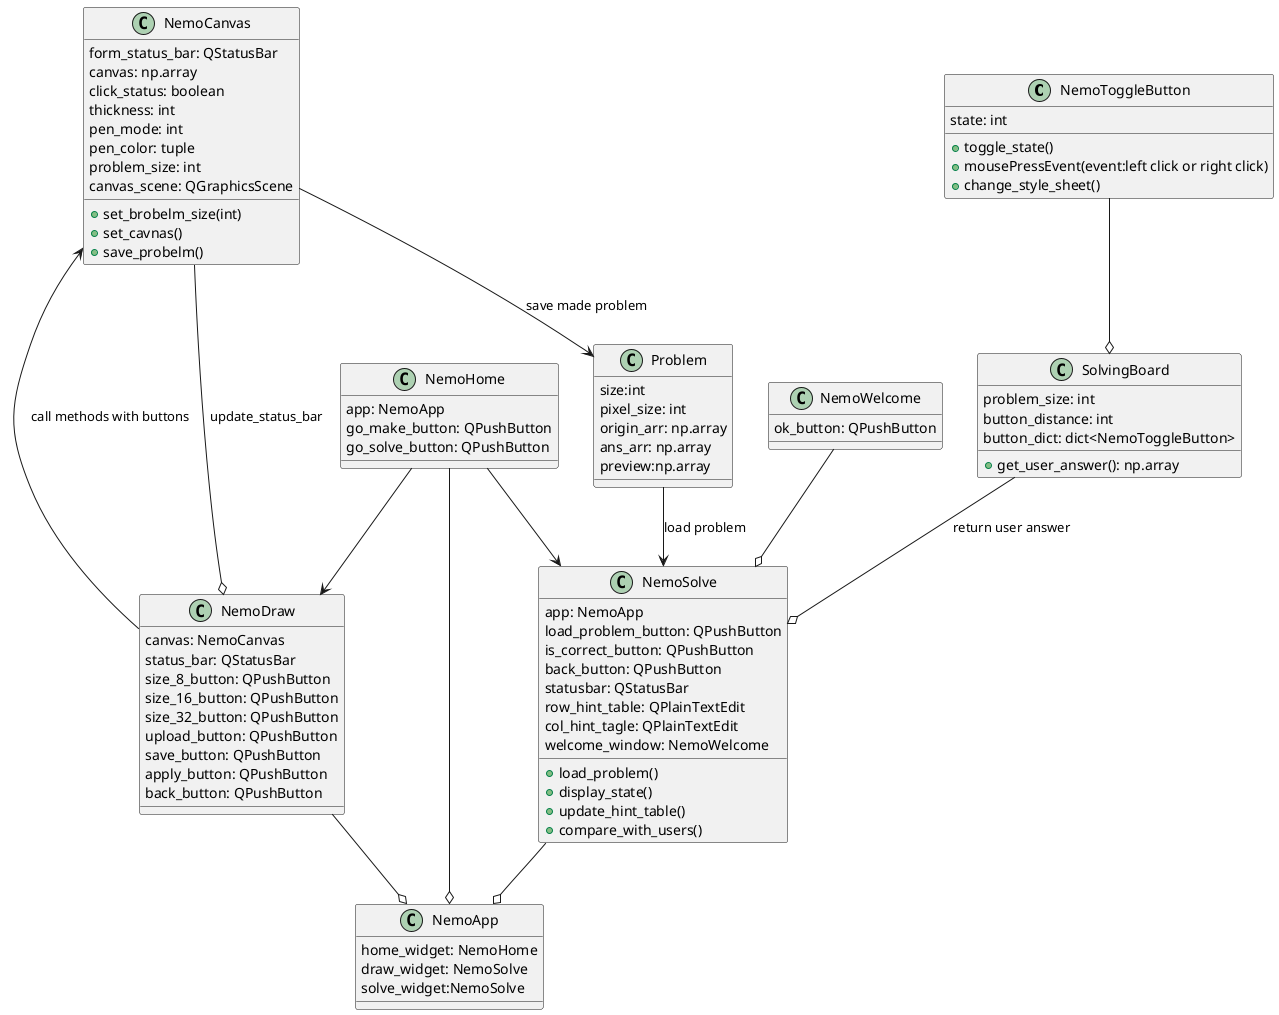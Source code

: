 @startuml
class NemoToggleButton{
    state: int 
    +toggle_state()
    +mousePressEvent(event:left click or right click)
    +change_style_sheet()
}

class SolvingBoard{
    problem_size: int 
    button_distance: int 
    button_dict: dict<NemoToggleButton>
    +get_user_answer(): np.array
}

class NemoWelcome{
    ok_button: QPushButton
}

class NemoSolve{
    app: NemoApp 
    load_problem_button: QPushButton 
    is_correct_button: QPushButton 
    back_button: QPushButton 
    statusbar: QStatusBar 
    row_hint_table: QPlainTextEdit 
    col_hint_tagle: QPlainTextEdit 
    welcome_window: NemoWelcome 

    +load_problem()
    +display_state()
    +update_hint_table()
    +compare_with_users()
}

class NemoHome{
    app: NemoApp 
    go_make_button: QPushButton 
    go_solve_button: QPushButton 
}

class NemoDraw{
    canvas: NemoCanvas 
    status_bar: QStatusBar 
    size_8_button: QPushButton 
    size_16_button: QPushButton 
    size_32_button: QPushButton 
    upload_button: QPushButton 
    save_button: QPushButton 
    apply_button: QPushButton 
    back_button: QPushButton 
}

class Problem{
    size:int
    pixel_size: int  
    origin_arr: np.array      
    ans_arr: np.array   
    preview:np.array
}

class NemoCanvas{
    form_status_bar: QStatusBar 
    canvas: np.array 
    click_status: boolean 
    thickness: int 
    pen_mode: int 
    pen_color: tuple 
    problem_size: int 
    canvas_scene: QGraphicsScene

    +set_brobelm_size(int)
    +set_cavnas()
    +save_probelm()
}


class NemoApp{
    home_widget: NemoHome
    draw_widget: NemoSolve
    solve_widget:NemoSolve
}

NemoToggleButton --o SolvingBoard
SolvingBoard --o NemoSolve: return user answer
NemoWelcome --o NemoSolve
NemoHome --> NemoSolve
NemoHome --> NemoDraw
NemoHome --o NemoApp
NemoDraw --o NemoApp
NemoSolve --o NemoApp

NemoCanvas -o NemoDraw :update_status_bar
NemoDraw --> NemoCanvas : call methods with buttons

NemoCanvas --> Problem: save made problem
Problem --> NemoSolve: load problem

@enduml